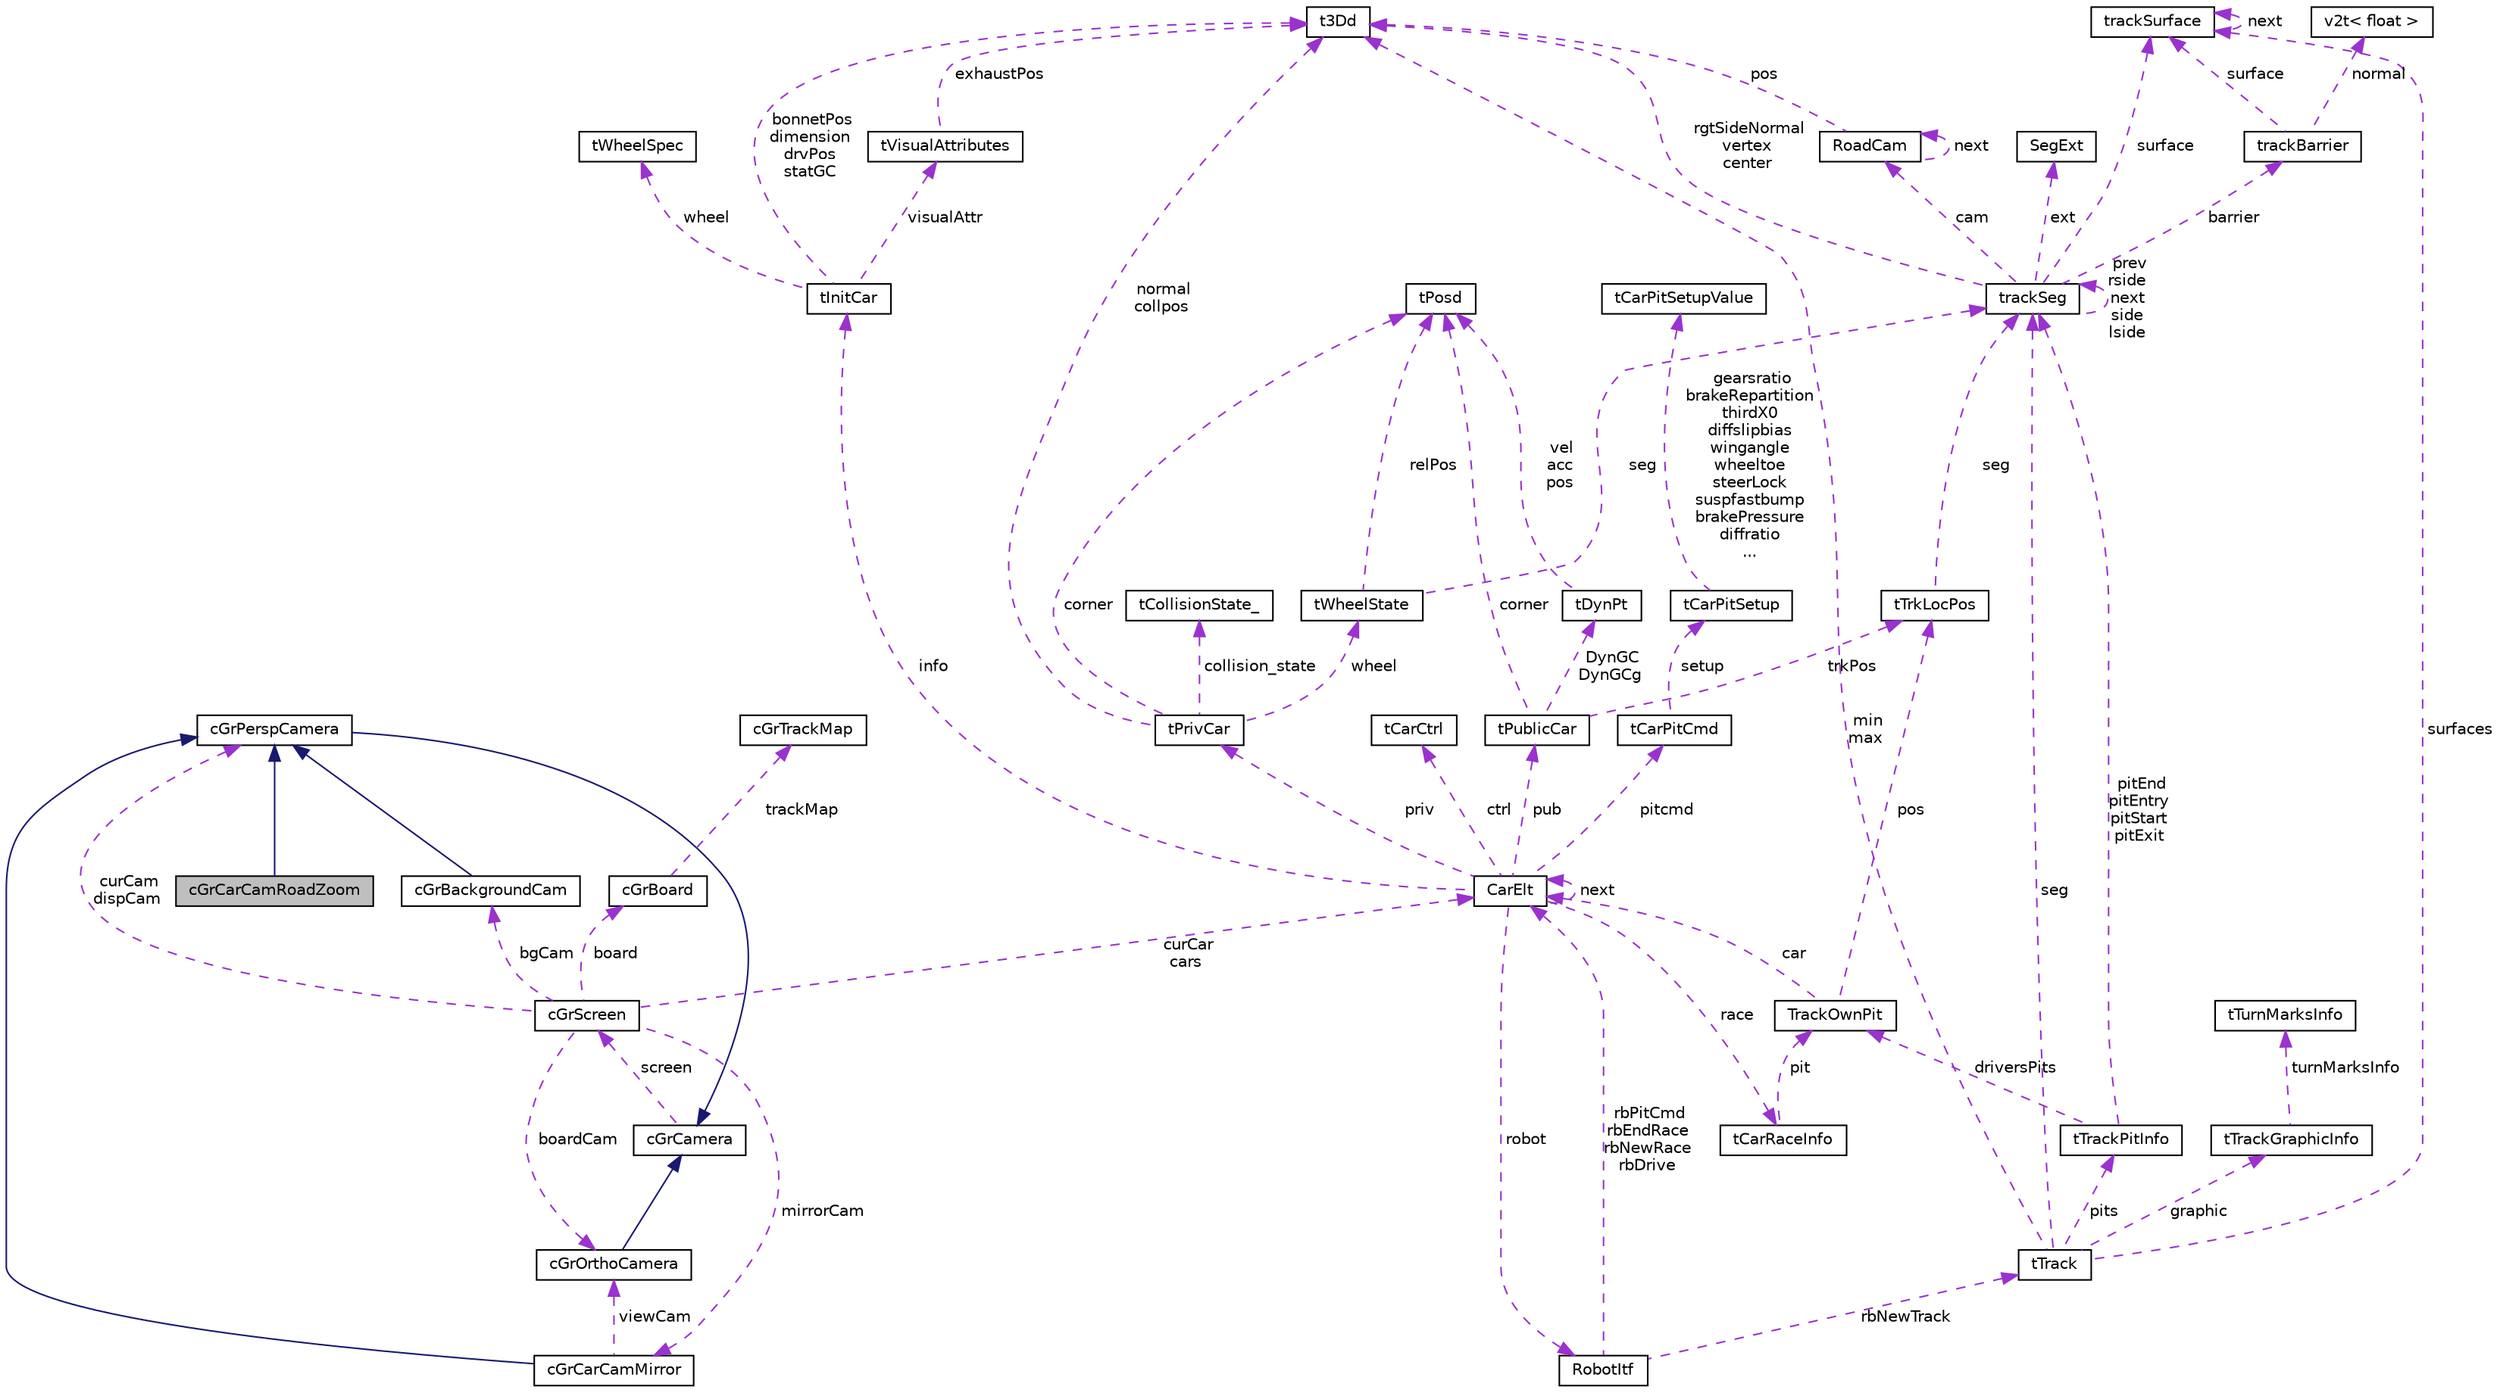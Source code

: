 digraph "cGrCarCamRoadZoom"
{
  edge [fontname="Helvetica",fontsize="10",labelfontname="Helvetica",labelfontsize="10"];
  node [fontname="Helvetica",fontsize="10",shape=record];
  Node1 [label="cGrCarCamRoadZoom",height=0.2,width=0.4,color="black", fillcolor="grey75", style="filled", fontcolor="black"];
  Node2 -> Node1 [dir="back",color="midnightblue",fontsize="10",style="solid",fontname="Helvetica"];
  Node2 [label="cGrPerspCamera",height=0.2,width=0.4,color="black", fillcolor="white", style="filled",URL="$classc_gr_persp_camera.html"];
  Node3 -> Node2 [dir="back",color="midnightblue",fontsize="10",style="solid",fontname="Helvetica"];
  Node3 [label="cGrCamera",height=0.2,width=0.4,color="black", fillcolor="white", style="filled",URL="$classc_gr_camera.html"];
  Node4 -> Node3 [dir="back",color="darkorchid3",fontsize="10",style="dashed",label=" screen" ,fontname="Helvetica"];
  Node4 [label="cGrScreen",height=0.2,width=0.4,color="black", fillcolor="white", style="filled",URL="$classc_gr_screen.html"];
  Node5 -> Node4 [dir="back",color="darkorchid3",fontsize="10",style="dashed",label=" boardCam" ,fontname="Helvetica"];
  Node5 [label="cGrOrthoCamera",height=0.2,width=0.4,color="black", fillcolor="white", style="filled",URL="$classc_gr_ortho_camera.html"];
  Node3 -> Node5 [dir="back",color="midnightblue",fontsize="10",style="solid",fontname="Helvetica"];
  Node6 -> Node4 [dir="back",color="darkorchid3",fontsize="10",style="dashed",label=" mirrorCam" ,fontname="Helvetica"];
  Node6 [label="cGrCarCamMirror",height=0.2,width=0.4,color="black", fillcolor="white", style="filled",URL="$classc_gr_car_cam_mirror.html"];
  Node2 -> Node6 [dir="back",color="midnightblue",fontsize="10",style="solid",fontname="Helvetica"];
  Node5 -> Node6 [dir="back",color="darkorchid3",fontsize="10",style="dashed",label=" viewCam" ,fontname="Helvetica"];
  Node7 -> Node4 [dir="back",color="darkorchid3",fontsize="10",style="dashed",label=" curCar\ncars" ,fontname="Helvetica"];
  Node7 [label="CarElt",height=0.2,width=0.4,color="black", fillcolor="white", style="filled",URL="$struct_car_elt.html",tooltip="Car structure (tCarElt). "];
  Node8 -> Node7 [dir="back",color="darkorchid3",fontsize="10",style="dashed",label=" robot" ,fontname="Helvetica"];
  Node8 [label="RobotItf",height=0.2,width=0.4,color="black", fillcolor="white", style="filled",URL="$struct_robot_itf.html",tooltip="Interface Structure for Robots. "];
  Node7 -> Node8 [dir="back",color="darkorchid3",fontsize="10",style="dashed",label=" rbPitCmd\nrbEndRace\nrbNewRace\nrbDrive" ,fontname="Helvetica"];
  Node9 -> Node8 [dir="back",color="darkorchid3",fontsize="10",style="dashed",label=" rbNewTrack" ,fontname="Helvetica"];
  Node9 [label="tTrack",height=0.2,width=0.4,color="black", fillcolor="white", style="filled",URL="$structt_track.html",tooltip="Track structure. "];
  Node10 -> Node9 [dir="back",color="darkorchid3",fontsize="10",style="dashed",label=" min\nmax" ,fontname="Helvetica"];
  Node10 [label="t3Dd",height=0.2,width=0.4,color="black", fillcolor="white", style="filled",URL="$structt3_dd.html",tooltip="3D point. "];
  Node11 -> Node9 [dir="back",color="darkorchid3",fontsize="10",style="dashed",label=" surfaces" ,fontname="Helvetica"];
  Node11 [label="trackSurface",height=0.2,width=0.4,color="black", fillcolor="white", style="filled",URL="$structtrack_surface.html",tooltip="Surface. "];
  Node11 -> Node11 [dir="back",color="darkorchid3",fontsize="10",style="dashed",label=" next" ,fontname="Helvetica"];
  Node12 -> Node9 [dir="back",color="darkorchid3",fontsize="10",style="dashed",label=" pits" ,fontname="Helvetica"];
  Node12 [label="tTrackPitInfo",height=0.2,width=0.4,color="black", fillcolor="white", style="filled",URL="$structt_track_pit_info.html",tooltip="Pits Info Structure. "];
  Node13 -> Node12 [dir="back",color="darkorchid3",fontsize="10",style="dashed",label=" driversPits" ,fontname="Helvetica"];
  Node13 [label="TrackOwnPit",height=0.2,width=0.4,color="black", fillcolor="white", style="filled",URL="$struct_track_own_pit.html",tooltip="Driver&#39;s pit. "];
  Node14 -> Node13 [dir="back",color="darkorchid3",fontsize="10",style="dashed",label=" pos" ,fontname="Helvetica"];
  Node14 [label="tTrkLocPos",height=0.2,width=0.4,color="black", fillcolor="white", style="filled",URL="$structt_trk_loc_pos.html",tooltip="Location on the track in local coordinates. "];
  Node15 -> Node14 [dir="back",color="darkorchid3",fontsize="10",style="dashed",label=" seg" ,fontname="Helvetica"];
  Node15 [label="trackSeg",height=0.2,width=0.4,color="black", fillcolor="white", style="filled",URL="$structtrack_seg.html",tooltip="Track segment (tTrackSeg) The segments can be straights (type TR_STR): (the track goes from the right..."];
  Node10 -> Node15 [dir="back",color="darkorchid3",fontsize="10",style="dashed",label=" rgtSideNormal\nvertex\ncenter" ,fontname="Helvetica"];
  Node16 -> Node15 [dir="back",color="darkorchid3",fontsize="10",style="dashed",label=" barrier" ,fontname="Helvetica"];
  Node16 [label="trackBarrier",height=0.2,width=0.4,color="black", fillcolor="white", style="filled",URL="$structtrack_barrier.html",tooltip="Barrier. "];
  Node11 -> Node16 [dir="back",color="darkorchid3",fontsize="10",style="dashed",label=" surface" ,fontname="Helvetica"];
  Node17 -> Node16 [dir="back",color="darkorchid3",fontsize="10",style="dashed",label=" normal" ,fontname="Helvetica"];
  Node17 [label="v2t\< float \>",height=0.2,width=0.4,color="black", fillcolor="white", style="filled",URL="$classv2t.html"];
  Node11 -> Node15 [dir="back",color="darkorchid3",fontsize="10",style="dashed",label=" surface" ,fontname="Helvetica"];
  Node18 -> Node15 [dir="back",color="darkorchid3",fontsize="10",style="dashed",label=" cam" ,fontname="Helvetica"];
  Node18 [label="RoadCam",height=0.2,width=0.4,color="black", fillcolor="white", style="filled",URL="$struct_road_cam.html",tooltip="road camera "];
  Node10 -> Node18 [dir="back",color="darkorchid3",fontsize="10",style="dashed",label=" pos" ,fontname="Helvetica"];
  Node18 -> Node18 [dir="back",color="darkorchid3",fontsize="10",style="dashed",label=" next" ,fontname="Helvetica"];
  Node19 -> Node15 [dir="back",color="darkorchid3",fontsize="10",style="dashed",label=" ext" ,fontname="Helvetica"];
  Node19 [label="SegExt",height=0.2,width=0.4,color="black", fillcolor="white", style="filled",URL="$struct_seg_ext.html",tooltip="Extended track segment. "];
  Node15 -> Node15 [dir="back",color="darkorchid3",fontsize="10",style="dashed",label=" prev\nrside\nnext\nside\nlside" ,fontname="Helvetica"];
  Node7 -> Node13 [dir="back",color="darkorchid3",fontsize="10",style="dashed",label=" car" ,fontname="Helvetica"];
  Node15 -> Node12 [dir="back",color="darkorchid3",fontsize="10",style="dashed",label=" pitEnd\npitEntry\npitStart\npitExit" ,fontname="Helvetica"];
  Node20 -> Node9 [dir="back",color="darkorchid3",fontsize="10",style="dashed",label=" graphic" ,fontname="Helvetica"];
  Node20 [label="tTrackGraphicInfo",height=0.2,width=0.4,color="black", fillcolor="white", style="filled",URL="$structt_track_graphic_info.html"];
  Node21 -> Node20 [dir="back",color="darkorchid3",fontsize="10",style="dashed",label=" turnMarksInfo" ,fontname="Helvetica"];
  Node21 [label="tTurnMarksInfo",height=0.2,width=0.4,color="black", fillcolor="white", style="filled",URL="$structt_turn_marks_info.html"];
  Node15 -> Node9 [dir="back",color="darkorchid3",fontsize="10",style="dashed",label=" seg" ,fontname="Helvetica"];
  Node22 -> Node7 [dir="back",color="darkorchid3",fontsize="10",style="dashed",label=" pitcmd" ,fontname="Helvetica"];
  Node22 [label="tCarPitCmd",height=0.2,width=0.4,color="black", fillcolor="white", style="filled",URL="$structt_car_pit_cmd.html",tooltip="Command issued by the car during pit stop. "];
  Node23 -> Node22 [dir="back",color="darkorchid3",fontsize="10",style="dashed",label=" setup" ,fontname="Helvetica"];
  Node23 [label="tCarPitSetup",height=0.2,width=0.4,color="black", fillcolor="white", style="filled",URL="$structt_car_pit_setup.html"];
  Node24 -> Node23 [dir="back",color="darkorchid3",fontsize="10",style="dashed",label=" gearsratio\nbrakeRepartition\nthirdX0\ndiffslipbias\nwingangle\nwheeltoe\nsteerLock\nsuspfastbump\nbrakePressure\ndiffratio\n..." ,fontname="Helvetica"];
  Node24 [label="tCarPitSetupValue",height=0.2,width=0.4,color="black", fillcolor="white", style="filled",URL="$structt_car_pit_setup_value.html"];
  Node25 -> Node7 [dir="back",color="darkorchid3",fontsize="10",style="dashed",label=" info" ,fontname="Helvetica"];
  Node25 [label="tInitCar",height=0.2,width=0.4,color="black", fillcolor="white", style="filled",URL="$structt_init_car.html",tooltip="Static Public info. "];
  Node10 -> Node25 [dir="back",color="darkorchid3",fontsize="10",style="dashed",label=" bonnetPos\ndimension\ndrvPos\nstatGC" ,fontname="Helvetica"];
  Node26 -> Node25 [dir="back",color="darkorchid3",fontsize="10",style="dashed",label=" visualAttr" ,fontname="Helvetica"];
  Node26 [label="tVisualAttributes",height=0.2,width=0.4,color="black", fillcolor="white", style="filled",URL="$structt_visual_attributes.html",tooltip="Static visual attributes. "];
  Node10 -> Node26 [dir="back",color="darkorchid3",fontsize="10",style="dashed",label=" exhaustPos" ,fontname="Helvetica"];
  Node27 -> Node25 [dir="back",color="darkorchid3",fontsize="10",style="dashed",label=" wheel" ,fontname="Helvetica"];
  Node27 [label="tWheelSpec",height=0.2,width=0.4,color="black", fillcolor="white", style="filled",URL="$structt_wheel_spec.html",tooltip="Wheels Specifications. "];
  Node28 -> Node7 [dir="back",color="darkorchid3",fontsize="10",style="dashed",label=" priv" ,fontname="Helvetica"];
  Node28 [label="tPrivCar",height=0.2,width=0.4,color="black", fillcolor="white", style="filled",URL="$structt_priv_car.html",tooltip="Data known only by the driver. "];
  Node10 -> Node28 [dir="back",color="darkorchid3",fontsize="10",style="dashed",label=" normal\ncollpos" ,fontname="Helvetica"];
  Node29 -> Node28 [dir="back",color="darkorchid3",fontsize="10",style="dashed",label=" collision_state" ,fontname="Helvetica"];
  Node29 [label="tCollisionState_",height=0.2,width=0.4,color="black", fillcolor="white", style="filled",URL="$structt_collision_state__.html"];
  Node30 -> Node28 [dir="back",color="darkorchid3",fontsize="10",style="dashed",label=" wheel" ,fontname="Helvetica"];
  Node30 [label="tWheelState",height=0.2,width=0.4,color="black", fillcolor="white", style="filled",URL="$structt_wheel_state.html",tooltip="Dynamic wheel information. "];
  Node31 -> Node30 [dir="back",color="darkorchid3",fontsize="10",style="dashed",label=" relPos" ,fontname="Helvetica"];
  Node31 [label="tPosd",height=0.2,width=0.4,color="black", fillcolor="white", style="filled",URL="$structt_posd.html",tooltip="6 DOF position. "];
  Node15 -> Node30 [dir="back",color="darkorchid3",fontsize="10",style="dashed",label=" seg" ,fontname="Helvetica"];
  Node31 -> Node28 [dir="back",color="darkorchid3",fontsize="10",style="dashed",label=" corner" ,fontname="Helvetica"];
  Node32 -> Node7 [dir="back",color="darkorchid3",fontsize="10",style="dashed",label=" ctrl" ,fontname="Helvetica"];
  Node32 [label="tCarCtrl",height=0.2,width=0.4,color="black", fillcolor="white", style="filled",URL="$structt_car_ctrl.html",tooltip="Info returned by driver during the race. "];
  Node33 -> Node7 [dir="back",color="darkorchid3",fontsize="10",style="dashed",label=" race" ,fontname="Helvetica"];
  Node33 [label="tCarRaceInfo",height=0.2,width=0.4,color="black", fillcolor="white", style="filled",URL="$structt_car_race_info.html",tooltip="Race Administrative info. "];
  Node13 -> Node33 [dir="back",color="darkorchid3",fontsize="10",style="dashed",label=" pit" ,fontname="Helvetica"];
  Node7 -> Node7 [dir="back",color="darkorchid3",fontsize="10",style="dashed",label=" next" ,fontname="Helvetica"];
  Node34 -> Node7 [dir="back",color="darkorchid3",fontsize="10",style="dashed",label=" pub" ,fontname="Helvetica"];
  Node34 [label="tPublicCar",height=0.2,width=0.4,color="black", fillcolor="white", style="filled",URL="$structt_public_car.html",tooltip="Public info on the cars. "];
  Node14 -> Node34 [dir="back",color="darkorchid3",fontsize="10",style="dashed",label=" trkPos" ,fontname="Helvetica"];
  Node35 -> Node34 [dir="back",color="darkorchid3",fontsize="10",style="dashed",label=" DynGC\nDynGCg" ,fontname="Helvetica"];
  Node35 [label="tDynPt",height=0.2,width=0.4,color="black", fillcolor="white", style="filled",URL="$structt_dyn_pt.html",tooltip="Dynamic point structure. "];
  Node31 -> Node35 [dir="back",color="darkorchid3",fontsize="10",style="dashed",label=" vel\nacc\npos" ,fontname="Helvetica"];
  Node31 -> Node34 [dir="back",color="darkorchid3",fontsize="10",style="dashed",label=" corner" ,fontname="Helvetica"];
  Node36 -> Node4 [dir="back",color="darkorchid3",fontsize="10",style="dashed",label=" bgCam" ,fontname="Helvetica"];
  Node36 [label="cGrBackgroundCam",height=0.2,width=0.4,color="black", fillcolor="white", style="filled",URL="$classc_gr_background_cam.html"];
  Node2 -> Node36 [dir="back",color="midnightblue",fontsize="10",style="solid",fontname="Helvetica"];
  Node37 -> Node4 [dir="back",color="darkorchid3",fontsize="10",style="dashed",label=" board" ,fontname="Helvetica"];
  Node37 [label="cGrBoard",height=0.2,width=0.4,color="black", fillcolor="white", style="filled",URL="$classc_gr_board.html"];
  Node38 -> Node37 [dir="back",color="darkorchid3",fontsize="10",style="dashed",label=" trackMap" ,fontname="Helvetica"];
  Node38 [label="cGrTrackMap",height=0.2,width=0.4,color="black", fillcolor="white", style="filled",URL="$classc_gr_track_map.html"];
  Node2 -> Node4 [dir="back",color="darkorchid3",fontsize="10",style="dashed",label=" curCam\ndispCam" ,fontname="Helvetica"];
}
